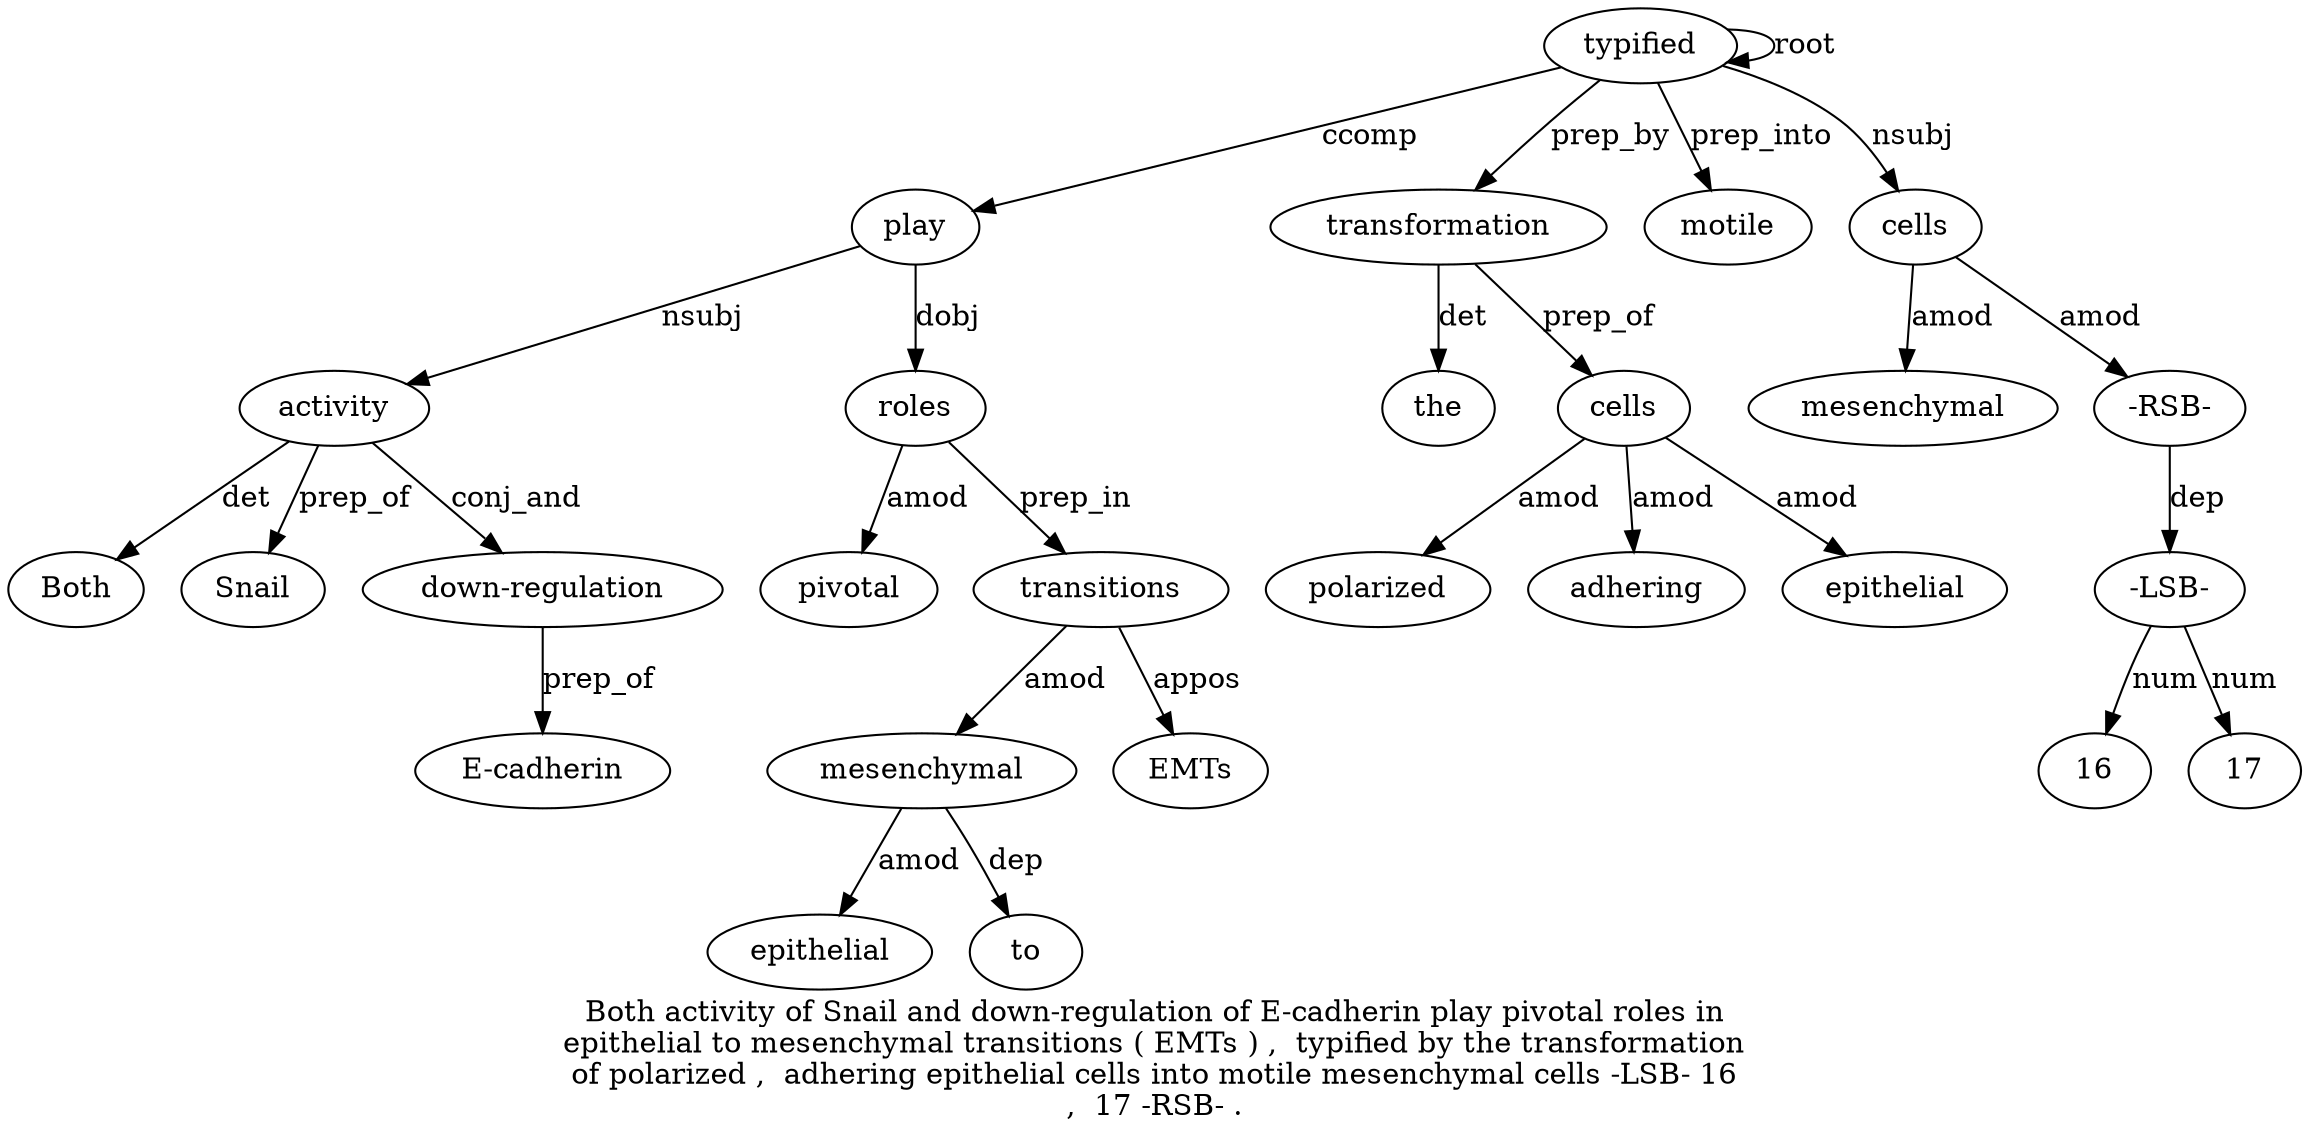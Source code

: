 digraph "Both activity of Snail and down-regulation of E-cadherin play pivotal roles in epithelial to mesenchymal transitions ( EMTs ) ,  typified by the transformation of polarized ,  adhering epithelial cells into motile mesenchymal cells -LSB- 16 ,  17 -RSB- ." {
label="Both activity of Snail and down-regulation of E-cadherin play pivotal roles in
epithelial to mesenchymal transitions ( EMTs ) ,  typified by the transformation
of polarized ,  adhering epithelial cells into motile mesenchymal cells -LSB- 16
,  17 -RSB- .";
activity2 [style=filled, fillcolor=white, label=activity];
Both1 [style=filled, fillcolor=white, label=Both];
activity2 -> Both1  [label=det];
play9 [style=filled, fillcolor=white, label=play];
play9 -> activity2  [label=nsubj];
Snail4 [style=filled, fillcolor=white, label=Snail];
activity2 -> Snail4  [label=prep_of];
"down-regulation6" [style=filled, fillcolor=white, label="down-regulation"];
activity2 -> "down-regulation6"  [label=conj_and];
"E-cadherin8" [style=filled, fillcolor=white, label="E-cadherin"];
"down-regulation6" -> "E-cadherin8"  [label=prep_of];
typified21 [style=filled, fillcolor=white, label=typified];
typified21 -> play9  [label=ccomp];
roles11 [style=filled, fillcolor=white, label=roles];
pivotal10 [style=filled, fillcolor=white, label=pivotal];
roles11 -> pivotal10  [label=amod];
play9 -> roles11  [label=dobj];
mesenchymal15 [style=filled, fillcolor=white, label=mesenchymal];
epithelial13 [style=filled, fillcolor=white, label=epithelial];
mesenchymal15 -> epithelial13  [label=amod];
to14 [style=filled, fillcolor=white, label=to];
mesenchymal15 -> to14  [label=dep];
transitions16 [style=filled, fillcolor=white, label=transitions];
transitions16 -> mesenchymal15  [label=amod];
roles11 -> transitions16  [label=prep_in];
EMTs18 [style=filled, fillcolor=white, label=EMTs];
transitions16 -> EMTs18  [label=appos];
typified21 -> typified21  [label=root];
transformation24 [style=filled, fillcolor=white, label=transformation];
the23 [style=filled, fillcolor=white, label=the];
transformation24 -> the23  [label=det];
typified21 -> transformation24  [label=prep_by];
cells30 [style=filled, fillcolor=white, label=cells];
polarized26 [style=filled, fillcolor=white, label=polarized];
cells30 -> polarized26  [label=amod];
adhering28 [style=filled, fillcolor=white, label=adhering];
cells30 -> adhering28  [label=amod];
epithelial29 [style=filled, fillcolor=white, label=epithelial];
cells30 -> epithelial29  [label=amod];
transformation24 -> cells30  [label=prep_of];
motile32 [style=filled, fillcolor=white, label=motile];
typified21 -> motile32  [label=prep_into];
cells34 [style=filled, fillcolor=white, label=cells];
mesenchymal33 [style=filled, fillcolor=white, label=mesenchymal];
cells34 -> mesenchymal33  [label=amod];
typified21 -> cells34  [label=nsubj];
"-RSB-39" [style=filled, fillcolor=white, label="-RSB-"];
"-LSB-35" [style=filled, fillcolor=white, label="-LSB-"];
"-RSB-39" -> "-LSB-35"  [label=dep];
163 [style=filled, fillcolor=white, label=16];
"-LSB-35" -> 163  [label=num];
1738 [style=filled, fillcolor=white, label=17];
"-LSB-35" -> 1738  [label=num];
cells34 -> "-RSB-39"  [label=amod];
}
